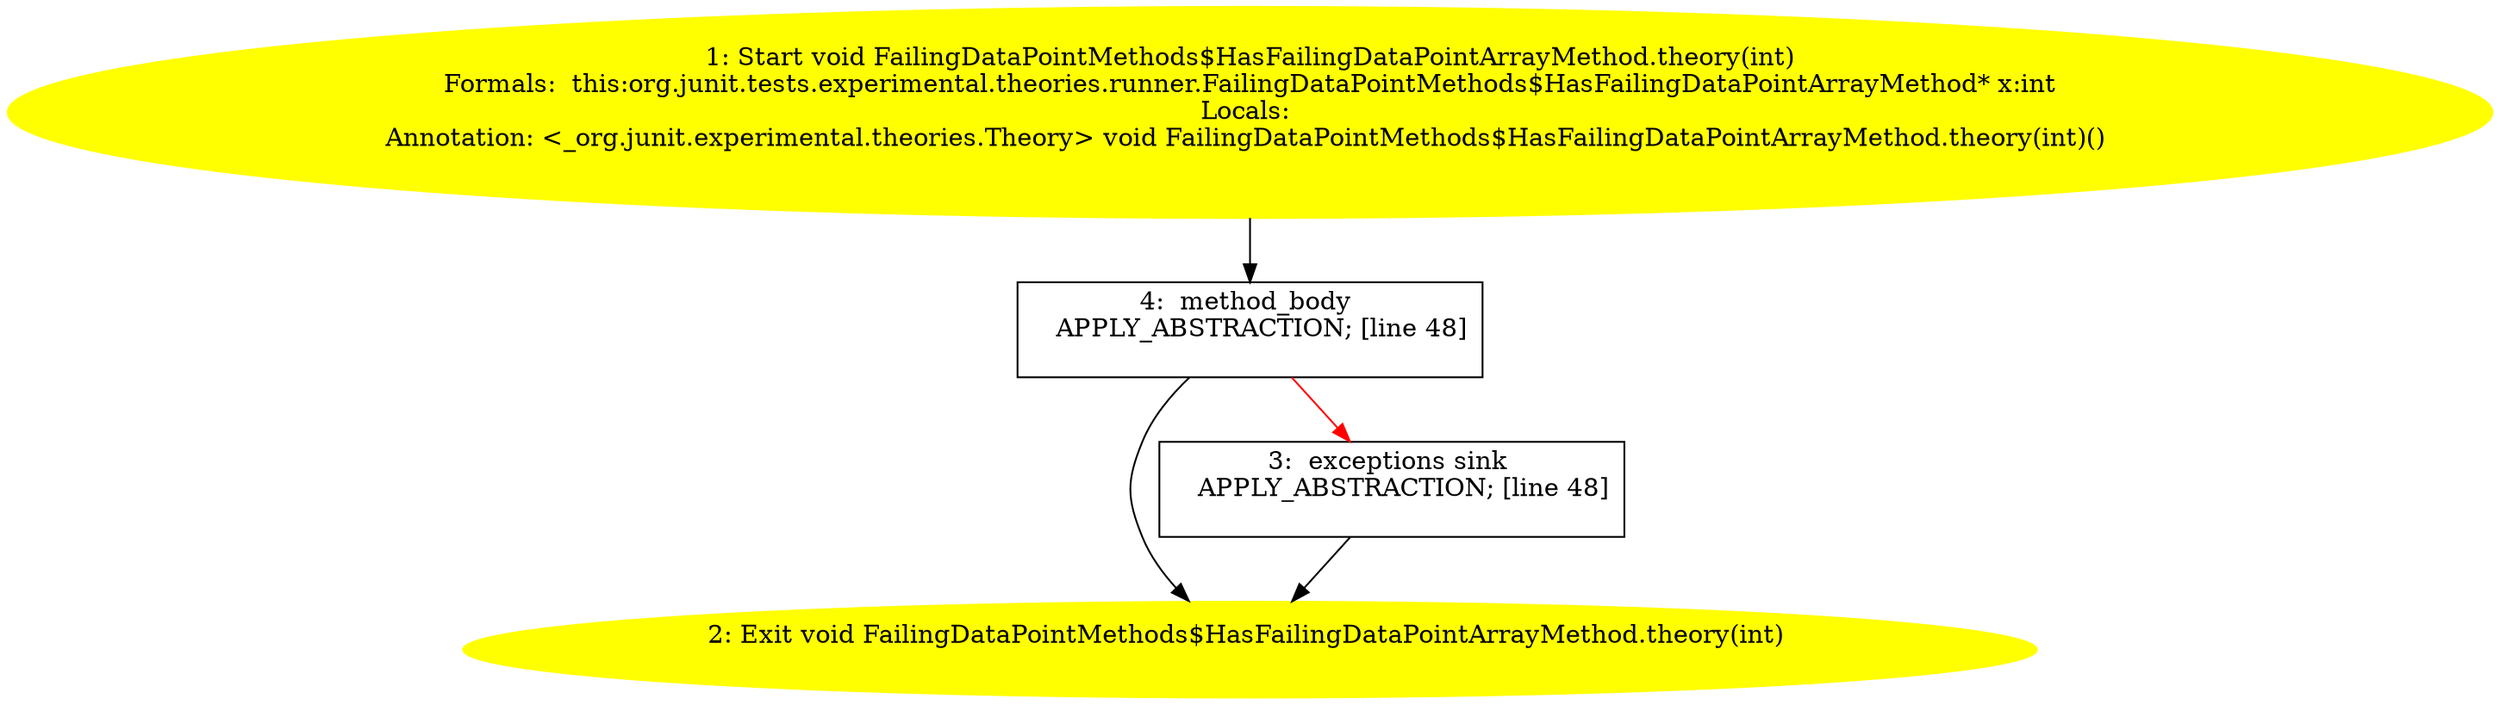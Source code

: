 /* @generated */
digraph cfg {
"org.junit.tests.experimental.theories.runner.FailingDataPointMethods$HasFailingDataPointArrayMethod..a10a1fece94c59de858983123b2328d2_1" [label="1: Start void FailingDataPointMethods$HasFailingDataPointArrayMethod.theory(int)\nFormals:  this:org.junit.tests.experimental.theories.runner.FailingDataPointMethods$HasFailingDataPointArrayMethod* x:int\nLocals: \nAnnotation: <_org.junit.experimental.theories.Theory> void FailingDataPointMethods$HasFailingDataPointArrayMethod.theory(int)() \n  " color=yellow style=filled]
	

	 "org.junit.tests.experimental.theories.runner.FailingDataPointMethods$HasFailingDataPointArrayMethod..a10a1fece94c59de858983123b2328d2_1" -> "org.junit.tests.experimental.theories.runner.FailingDataPointMethods$HasFailingDataPointArrayMethod..a10a1fece94c59de858983123b2328d2_4" ;
"org.junit.tests.experimental.theories.runner.FailingDataPointMethods$HasFailingDataPointArrayMethod..a10a1fece94c59de858983123b2328d2_2" [label="2: Exit void FailingDataPointMethods$HasFailingDataPointArrayMethod.theory(int) \n  " color=yellow style=filled]
	

"org.junit.tests.experimental.theories.runner.FailingDataPointMethods$HasFailingDataPointArrayMethod..a10a1fece94c59de858983123b2328d2_3" [label="3:  exceptions sink \n   APPLY_ABSTRACTION; [line 48]\n " shape="box"]
	

	 "org.junit.tests.experimental.theories.runner.FailingDataPointMethods$HasFailingDataPointArrayMethod..a10a1fece94c59de858983123b2328d2_3" -> "org.junit.tests.experimental.theories.runner.FailingDataPointMethods$HasFailingDataPointArrayMethod..a10a1fece94c59de858983123b2328d2_2" ;
"org.junit.tests.experimental.theories.runner.FailingDataPointMethods$HasFailingDataPointArrayMethod..a10a1fece94c59de858983123b2328d2_4" [label="4:  method_body \n   APPLY_ABSTRACTION; [line 48]\n " shape="box"]
	

	 "org.junit.tests.experimental.theories.runner.FailingDataPointMethods$HasFailingDataPointArrayMethod..a10a1fece94c59de858983123b2328d2_4" -> "org.junit.tests.experimental.theories.runner.FailingDataPointMethods$HasFailingDataPointArrayMethod..a10a1fece94c59de858983123b2328d2_2" ;
	 "org.junit.tests.experimental.theories.runner.FailingDataPointMethods$HasFailingDataPointArrayMethod..a10a1fece94c59de858983123b2328d2_4" -> "org.junit.tests.experimental.theories.runner.FailingDataPointMethods$HasFailingDataPointArrayMethod..a10a1fece94c59de858983123b2328d2_3" [color="red" ];
}
